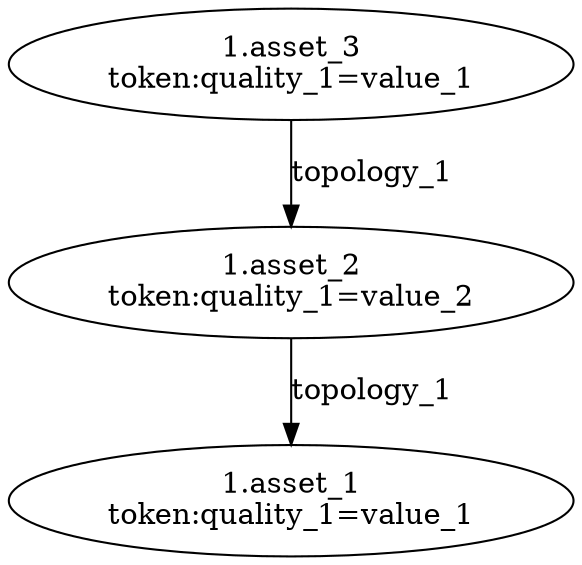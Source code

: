 digraph G {
asset_2 [label="1.asset_2\ntoken:quality_1=value_2"];
asset_3 [label="1.asset_3\ntoken:quality_1=value_1"];
asset_1 [label="1.asset_1\ntoken:quality_1=value_1"];
asset_2 -> asset_1  [key=0, label=topology_1];
asset_3 -> asset_2  [key=0, label=topology_1];
}
